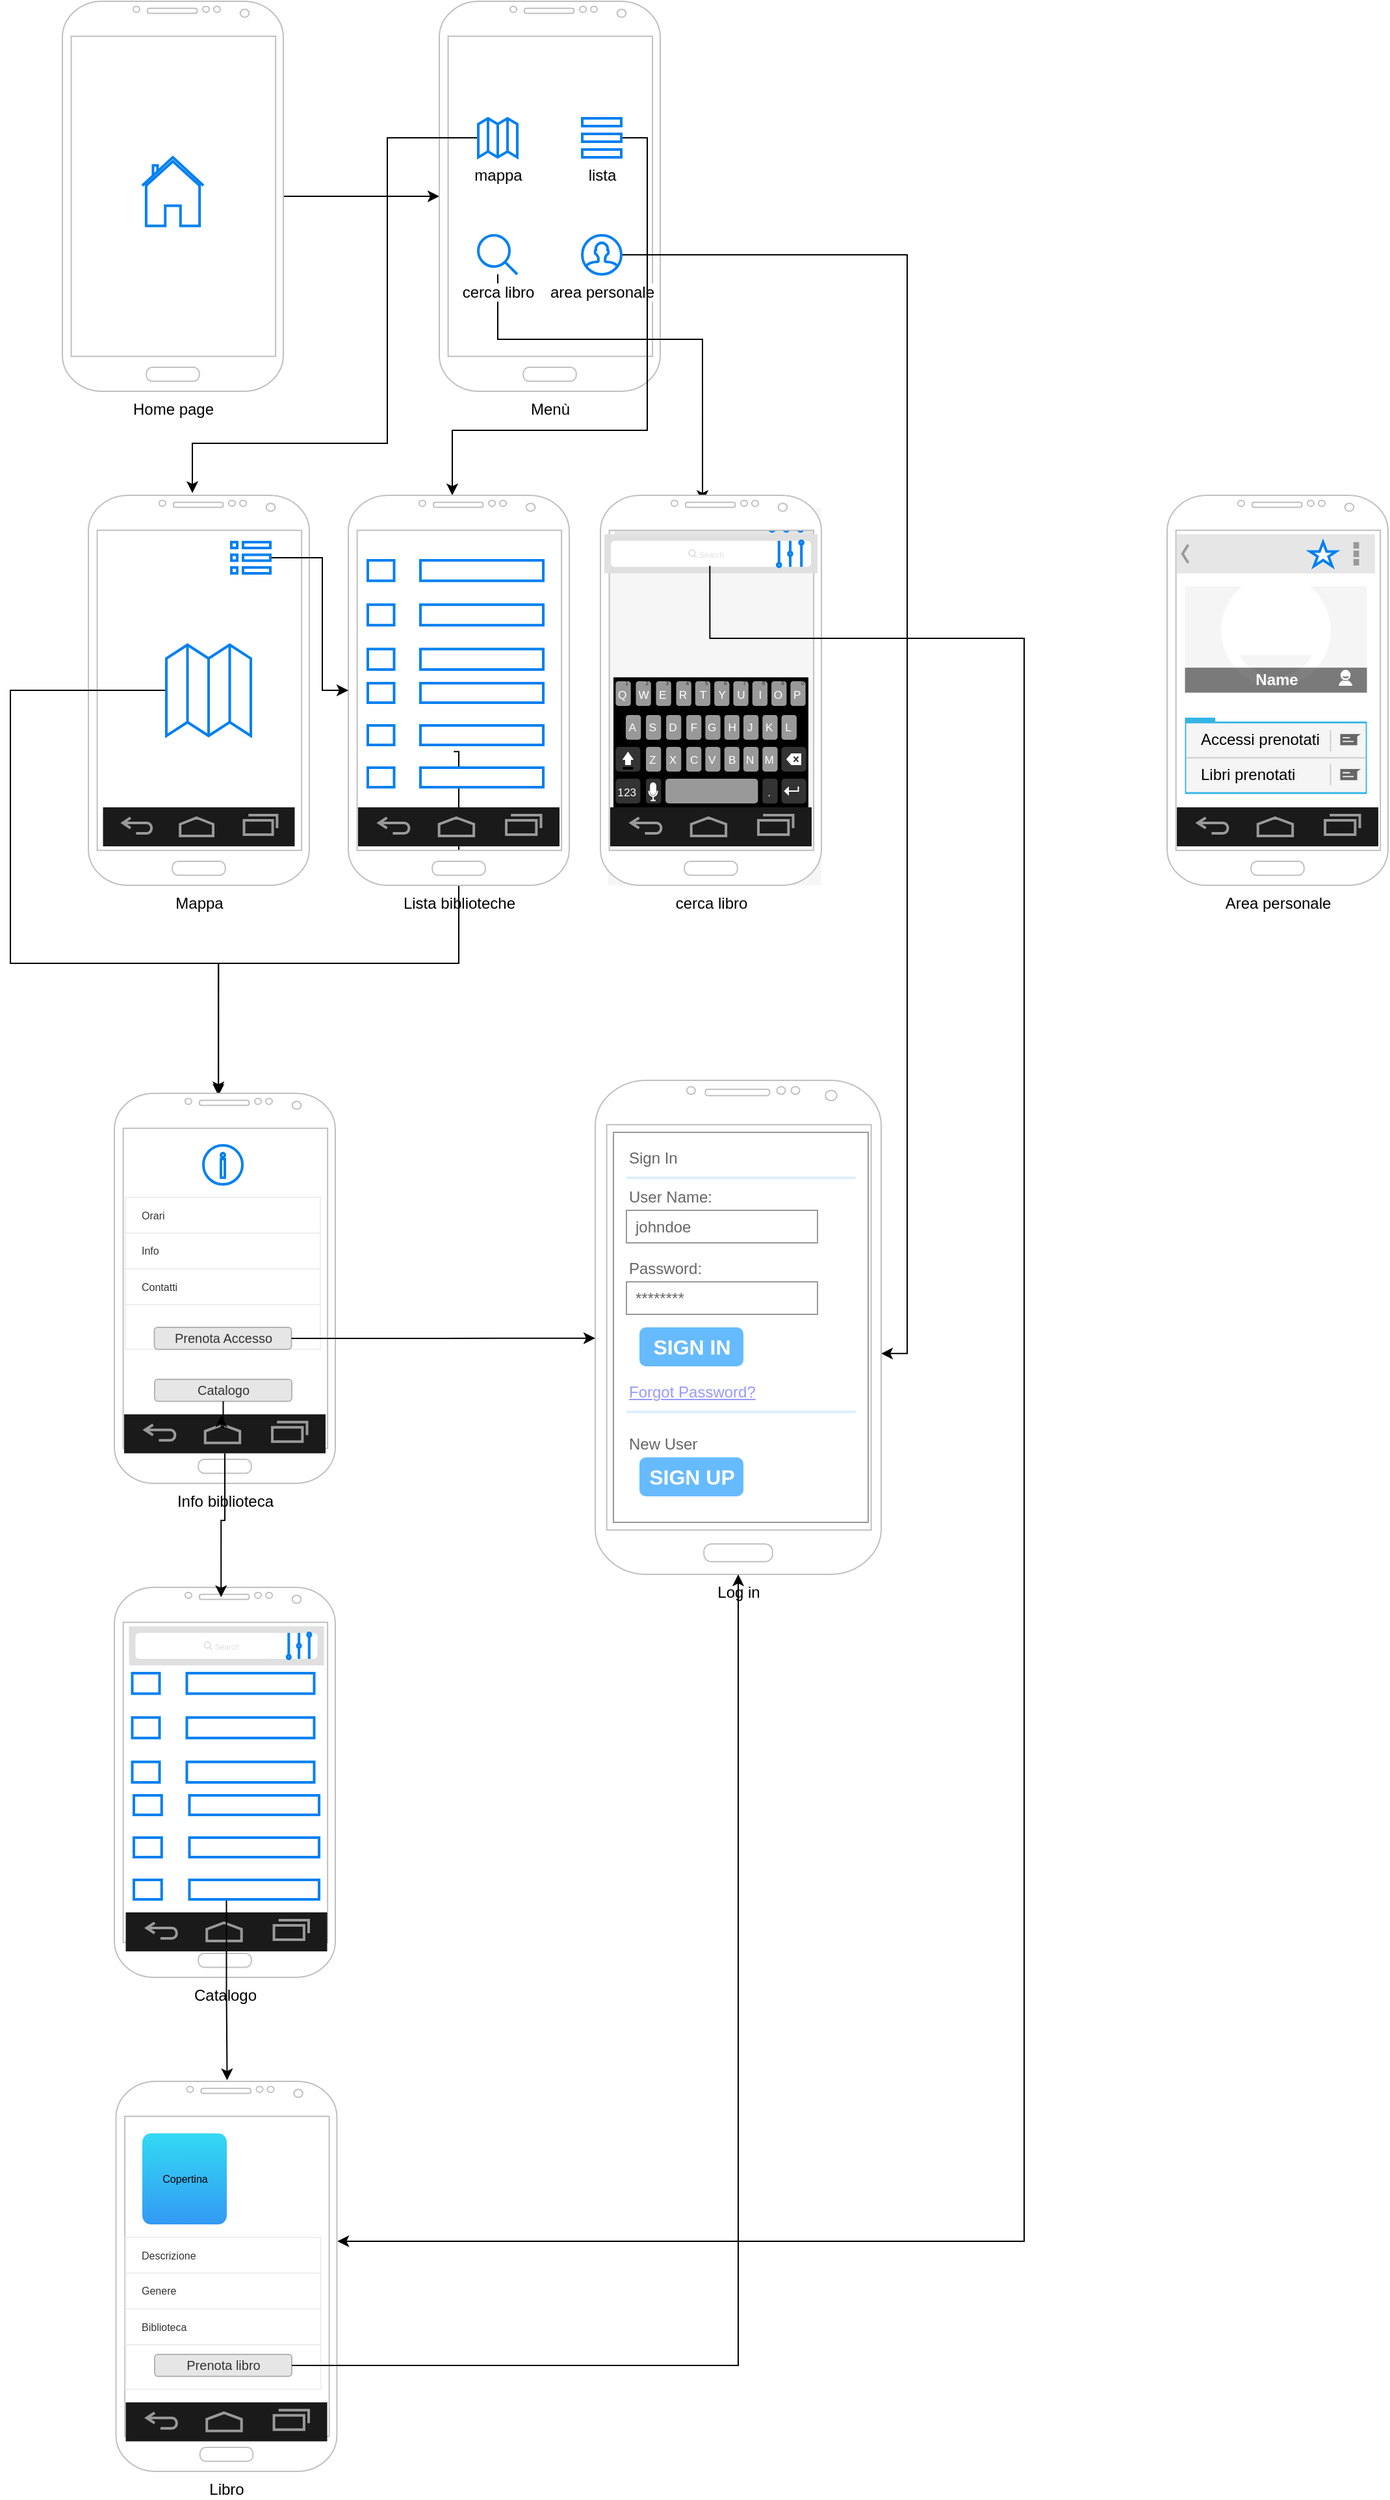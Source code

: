 <mxfile version="14.4.3" type="device"><diagram id="wctJG4H4e0GvvsNLfPng" name="Pagina-1"><mxGraphModel dx="1117" dy="710" grid="1" gridSize="10" guides="1" tooltips="1" connect="1" arrows="1" fold="1" page="1" pageScale="1" pageWidth="827" pageHeight="1169" math="0" shadow="0"><root><mxCell id="0"/><mxCell id="1" parent="0"/><mxCell id="GmPEvQ3RSaTn2T263EHv-5" style="edgeStyle=orthogonalEdgeStyle;rounded=0;orthogonalLoop=1;jettySize=auto;html=1;" edge="1" parent="1" source="GmPEvQ3RSaTn2T263EHv-1" target="GmPEvQ3RSaTn2T263EHv-4"><mxGeometry relative="1" as="geometry"/></mxCell><object label="Home page" placeholders="1" id="GmPEvQ3RSaTn2T263EHv-1"><mxCell style="verticalLabelPosition=bottom;verticalAlign=top;html=1;shadow=0;dashed=0;strokeWidth=1;shape=mxgraph.android.phone2;strokeColor=#c0c0c0;" vertex="1" parent="1"><mxGeometry x="80" y="20" width="170" height="300" as="geometry"/></mxCell></object><object label="Menù" placeholders="1" id="GmPEvQ3RSaTn2T263EHv-4"><mxCell style="verticalLabelPosition=bottom;verticalAlign=top;html=1;shadow=0;dashed=0;strokeWidth=1;shape=mxgraph.android.phone2;strokeColor=#c0c0c0;" vertex="1" parent="1"><mxGeometry x="370" y="20" width="170" height="300" as="geometry"/></mxCell></object><mxCell id="GmPEvQ3RSaTn2T263EHv-23" style="edgeStyle=orthogonalEdgeStyle;rounded=0;orthogonalLoop=1;jettySize=auto;html=1;entryX=0.471;entryY=-0.006;entryDx=0;entryDy=0;entryPerimeter=0;" edge="1" parent="1" source="GmPEvQ3RSaTn2T263EHv-7" target="GmPEvQ3RSaTn2T263EHv-12"><mxGeometry relative="1" as="geometry"><Array as="points"><mxPoint x="330" y="125"/><mxPoint x="330" y="360"/><mxPoint x="180" y="360"/><mxPoint x="180" y="398"/></Array></mxGeometry></mxCell><mxCell id="GmPEvQ3RSaTn2T263EHv-7" value="mappa" style="html=1;verticalLabelPosition=bottom;align=center;labelBackgroundColor=#ffffff;verticalAlign=top;strokeWidth=2;strokeColor=#0080F0;shadow=0;dashed=0;shape=mxgraph.ios7.icons.map;" vertex="1" parent="1"><mxGeometry x="400" y="110" width="30" height="30" as="geometry"/></mxCell><mxCell id="GmPEvQ3RSaTn2T263EHv-8" value="" style="html=1;verticalLabelPosition=bottom;align=center;labelBackgroundColor=#ffffff;verticalAlign=top;strokeWidth=2;strokeColor=#0080F0;shadow=0;dashed=0;shape=mxgraph.ios7.icons.home;" vertex="1" parent="1"><mxGeometry x="141.5" y="140" width="47" height="52.75" as="geometry"/></mxCell><mxCell id="GmPEvQ3RSaTn2T263EHv-161" style="edgeStyle=orthogonalEdgeStyle;rounded=0;orthogonalLoop=1;jettySize=auto;html=1;entryX=1;entryY=0.553;entryDx=0;entryDy=0;entryPerimeter=0;" edge="1" parent="1" source="GmPEvQ3RSaTn2T263EHv-9" target="GmPEvQ3RSaTn2T263EHv-130"><mxGeometry relative="1" as="geometry"><Array as="points"><mxPoint x="730" y="215"/><mxPoint x="730" y="1060"/></Array></mxGeometry></mxCell><mxCell id="GmPEvQ3RSaTn2T263EHv-9" value="area personale" style="html=1;verticalLabelPosition=bottom;align=center;labelBackgroundColor=#ffffff;verticalAlign=top;strokeWidth=2;strokeColor=#0080F0;shadow=0;dashed=0;shape=mxgraph.ios7.icons.user;" vertex="1" parent="1"><mxGeometry x="480" y="200" width="30" height="30" as="geometry"/></mxCell><mxCell id="GmPEvQ3RSaTn2T263EHv-24" style="edgeStyle=orthogonalEdgeStyle;rounded=0;orthogonalLoop=1;jettySize=auto;html=1;" edge="1" parent="1" source="GmPEvQ3RSaTn2T263EHv-10" target="GmPEvQ3RSaTn2T263EHv-15"><mxGeometry relative="1" as="geometry"><Array as="points"><mxPoint x="530" y="125"/><mxPoint x="530" y="350"/><mxPoint x="380" y="350"/></Array></mxGeometry></mxCell><mxCell id="GmPEvQ3RSaTn2T263EHv-10" value="lista" style="html=1;verticalLabelPosition=bottom;align=center;labelBackgroundColor=#ffffff;verticalAlign=top;strokeWidth=2;strokeColor=#0080F0;shadow=0;dashed=0;shape=mxgraph.ios7.icons.options;pointerEvents=1" vertex="1" parent="1"><mxGeometry x="480" y="110" width="30" height="30" as="geometry"/></mxCell><mxCell id="GmPEvQ3RSaTn2T263EHv-102" style="edgeStyle=orthogonalEdgeStyle;rounded=0;orthogonalLoop=1;jettySize=auto;html=1;entryX=0.462;entryY=0.017;entryDx=0;entryDy=0;entryPerimeter=0;" edge="1" parent="1" source="GmPEvQ3RSaTn2T263EHv-11" target="GmPEvQ3RSaTn2T263EHv-14"><mxGeometry relative="1" as="geometry"><Array as="points"><mxPoint x="415" y="280"/><mxPoint x="572" y="280"/></Array></mxGeometry></mxCell><mxCell id="GmPEvQ3RSaTn2T263EHv-11" value="cerca libro" style="html=1;verticalLabelPosition=bottom;align=center;labelBackgroundColor=#ffffff;verticalAlign=top;strokeWidth=2;strokeColor=#0080F0;shadow=0;dashed=0;shape=mxgraph.ios7.icons.looking_glass;" vertex="1" parent="1"><mxGeometry x="400" y="200" width="30" height="30" as="geometry"/></mxCell><object label="Mappa" placeholders="1" id="GmPEvQ3RSaTn2T263EHv-12"><mxCell style="verticalLabelPosition=bottom;verticalAlign=top;html=1;shadow=0;dashed=0;strokeWidth=1;shape=mxgraph.android.phone2;strokeColor=#c0c0c0;" vertex="1" parent="1"><mxGeometry x="100" y="400" width="170" height="300" as="geometry"/></mxCell></object><object label="Area personale" placeholders="1" id="GmPEvQ3RSaTn2T263EHv-13"><mxCell style="verticalLabelPosition=bottom;verticalAlign=top;html=1;shadow=0;dashed=0;strokeWidth=1;shape=mxgraph.android.phone2;strokeColor=#c0c0c0;" vertex="1" parent="1"><mxGeometry x="930" y="400" width="170" height="300" as="geometry"/></mxCell></object><mxCell id="GmPEvQ3RSaTn2T263EHv-115" style="edgeStyle=orthogonalEdgeStyle;rounded=0;orthogonalLoop=1;jettySize=auto;html=1;entryX=0.471;entryY=0.006;entryDx=0;entryDy=0;entryPerimeter=0;exitX=0.49;exitY=0.658;exitDx=0;exitDy=0;exitPerimeter=0;" edge="1" parent="1" source="GmPEvQ3RSaTn2T263EHv-68" target="GmPEvQ3RSaTn2T263EHv-112"><mxGeometry relative="1" as="geometry"><Array as="points"><mxPoint x="385" y="597"/><mxPoint x="385" y="760"/><mxPoint x="200" y="760"/></Array></mxGeometry></mxCell><object label="Lista biblioteche" placeholders="1" id="GmPEvQ3RSaTn2T263EHv-15"><mxCell style="verticalLabelPosition=bottom;verticalAlign=top;html=1;shadow=0;dashed=0;strokeWidth=1;shape=mxgraph.android.phone2;strokeColor=#c0c0c0;" vertex="1" parent="1"><mxGeometry x="300" y="400" width="170" height="300" as="geometry"/></mxCell></object><mxCell id="GmPEvQ3RSaTn2T263EHv-116" style="edgeStyle=orthogonalEdgeStyle;rounded=0;orthogonalLoop=1;jettySize=auto;html=1;entryX=0.471;entryY=0;entryDx=0;entryDy=0;entryPerimeter=0;" edge="1" parent="1" source="GmPEvQ3RSaTn2T263EHv-27" target="GmPEvQ3RSaTn2T263EHv-112"><mxGeometry relative="1" as="geometry"><Array as="points"><mxPoint x="40" y="550"/><mxPoint x="40" y="760"/><mxPoint x="200" y="760"/></Array></mxGeometry></mxCell><mxCell id="GmPEvQ3RSaTn2T263EHv-27" value="" style="html=1;verticalLabelPosition=bottom;align=center;labelBackgroundColor=#ffffff;verticalAlign=top;strokeWidth=2;strokeColor=#0080F0;shadow=0;dashed=0;shape=mxgraph.ios7.icons.map;" vertex="1" parent="1"><mxGeometry x="160" y="515" width="65" height="70" as="geometry"/></mxCell><mxCell id="GmPEvQ3RSaTn2T263EHv-29" value="" style="verticalLabelPosition=bottom;verticalAlign=top;html=1;shadow=0;dashed=0;strokeWidth=2;shape=mxgraph.android.navigation_bar_1;fillColor=#1A1A1A;strokeColor=#999999;" vertex="1" parent="1"><mxGeometry x="111.25" y="640" width="147.5" height="30" as="geometry"/></mxCell><mxCell id="GmPEvQ3RSaTn2T263EHv-30" value="" style="verticalLabelPosition=bottom;verticalAlign=top;html=1;shadow=0;dashed=0;strokeWidth=2;shape=mxgraph.android.navigation_bar_1;fillColor=#1A1A1A;strokeColor=#999999;" vertex="1" parent="1"><mxGeometry x="937.5" y="640" width="155" height="30" as="geometry"/></mxCell><mxCell id="GmPEvQ3RSaTn2T263EHv-32" value="" style="verticalLabelPosition=bottom;verticalAlign=top;html=1;shadow=0;dashed=0;strokeWidth=2;shape=mxgraph.android.navigation_bar_1;fillColor=#1A1A1A;strokeColor=#999999;" vertex="1" parent="1"><mxGeometry x="307.5" y="640" width="155" height="30" as="geometry"/></mxCell><mxCell id="GmPEvQ3RSaTn2T263EHv-45" value="" style="strokeWidth=1;html=1;shadow=0;dashed=0;shape=mxgraph.android.quick_contact;" vertex="1" parent="1"><mxGeometry x="943.75" y="470" width="140" height="160" as="geometry"/></mxCell><mxCell id="GmPEvQ3RSaTn2T263EHv-46" value="Name" style="strokeWidth=1;html=1;shadow=0;dashed=0;shape=mxgraph.android.anchor;rSize=0;fontStyle=1;fontColor=#FFFFFF;" vertex="1" parent="GmPEvQ3RSaTn2T263EHv-45"><mxGeometry y="63.03" width="140" height="17.455" as="geometry"/></mxCell><mxCell id="GmPEvQ3RSaTn2T263EHv-47" value="Accessi prenotati" style="strokeWidth=1;html=1;shadow=0;dashed=0;shape=mxgraph.android.anchor;rSize=0;align=left;spacingLeft=10;" vertex="1" parent="GmPEvQ3RSaTn2T263EHv-45"><mxGeometry y="104.727" width="112" height="27.152" as="geometry"/></mxCell><mxCell id="GmPEvQ3RSaTn2T263EHv-48" value="Libri prenotati" style="strokeWidth=1;html=1;shadow=0;dashed=0;shape=mxgraph.android.anchor;rSize=0;align=left;spacingLeft=10;" vertex="1" parent="GmPEvQ3RSaTn2T263EHv-45"><mxGeometry y="131.879" width="112" height="27.152" as="geometry"/></mxCell><mxCell id="GmPEvQ3RSaTn2T263EHv-55" value="" style="strokeWidth=1;html=1;shadow=0;dashed=0;shape=mxgraph.android.action_bar;fillColor=#E6E6E6;strokeColor=#c0c0c0;strokeWidth=2;" vertex="1" parent="1"><mxGeometry x="937.5" y="430" width="152.5" height="30" as="geometry"/></mxCell><mxCell id="GmPEvQ3RSaTn2T263EHv-60" value="" style="shape=rect;fillColor=#F6F6F6;strokeColor=none;" vertex="1" parent="1"><mxGeometry x="500" y="410" width="164" height="290" as="geometry"/></mxCell><mxCell id="GmPEvQ3RSaTn2T263EHv-61" value="" style="html=1;strokeWidth=1;shadow=0;dashed=0;shape=mxgraph.ios7ui.marginRect;rx=3;ry=3;rectMargin=5;fillColor=#E4E4E4;strokeColor=none;" vertex="1" parent="GmPEvQ3RSaTn2T263EHv-60"><mxGeometry width="164" height="30" as="geometry"/></mxCell><mxCell id="GmPEvQ3RSaTn2T263EHv-62" value="Search" style="shape=mxgraph.ios7.icons.looking_glass;strokeColor=#878789;fillColor=none;fontColor=#878789;labelPosition=right;verticalLabelPosition=middle;align=left;verticalAlign=middle;fontSize=6;fontStyle=0;spacingTop=2;" vertex="1" parent="GmPEvQ3RSaTn2T263EHv-60"><mxGeometry x="0.5" y="0.5" width="6" height="6" relative="1" as="geometry"><mxPoint x="-17" y="-3" as="offset"/></mxGeometry></mxCell><mxCell id="GmPEvQ3RSaTn2T263EHv-65" value="" style="html=1;verticalLabelPosition=bottom;align=center;labelBackgroundColor=#ffffff;verticalAlign=top;strokeWidth=2;strokeColor=#0080F0;shadow=0;dashed=0;shape=mxgraph.ios7.icons.page_navigation;pointerEvents=1" vertex="1" parent="GmPEvQ3RSaTn2T263EHv-60"><mxGeometry x="124" y="13" width="26" height="4.8" as="geometry"/></mxCell><object label="cerca libro" placeholders="1" id="GmPEvQ3RSaTn2T263EHv-14"><mxCell style="verticalLabelPosition=bottom;verticalAlign=top;html=1;shadow=0;dashed=0;strokeWidth=1;shape=mxgraph.android.phone2;strokeColor=#c0c0c0;" vertex="1" parent="GmPEvQ3RSaTn2T263EHv-60"><mxGeometry x="-6" y="-10" width="170" height="300" as="geometry"/></mxCell></object><mxCell id="GmPEvQ3RSaTn2T263EHv-31" value="" style="verticalLabelPosition=bottom;verticalAlign=top;html=1;shadow=0;dashed=0;strokeWidth=2;shape=mxgraph.android.navigation_bar_1;fillColor=#1A1A1A;strokeColor=#999999;" vertex="1" parent="GmPEvQ3RSaTn2T263EHv-60"><mxGeometry x="1.5" y="230" width="155" height="30" as="geometry"/></mxCell><mxCell id="GmPEvQ3RSaTn2T263EHv-59" value="" style="verticalLabelPosition=bottom;verticalAlign=top;html=1;shadow=0;dashed=0;strokeWidth=1;shape=mxgraph.android.keyboard;" vertex="1" parent="GmPEvQ3RSaTn2T263EHv-60"><mxGeometry x="4" y="130" width="150" height="100" as="geometry"/></mxCell><mxCell id="GmPEvQ3RSaTn2T263EHv-103" value="" style="shape=rect;fillColor=#e0e0e0;strokeColor=none;" vertex="1" parent="GmPEvQ3RSaTn2T263EHv-60"><mxGeometry x="-3" y="20" width="164" height="30" as="geometry"/></mxCell><mxCell id="GmPEvQ3RSaTn2T263EHv-104" value="" style="html=1;strokeWidth=1;shadow=0;dashed=0;shape=mxgraph.ios7ui.marginRect;rx=3;ry=3;rectMargin=5;strokeColor=none;" vertex="1" parent="GmPEvQ3RSaTn2T263EHv-103"><mxGeometry width="164" height="30" as="geometry"/></mxCell><mxCell id="GmPEvQ3RSaTn2T263EHv-105" value="Search" style="shape=mxgraph.ios7.icons.looking_glass;strokeColor=#e0e0e0;fillColor=none;fontColor=#e0e0e0;labelPosition=right;verticalLabelPosition=middle;align=left;verticalAlign=middle;fontSize=6;fontStyle=0;spacingTop=2;" vertex="1" parent="GmPEvQ3RSaTn2T263EHv-103"><mxGeometry x="0.5" y="0.5" width="6" height="6" relative="1" as="geometry"><mxPoint x="-17" y="-3" as="offset"/></mxGeometry></mxCell><mxCell id="GmPEvQ3RSaTn2T263EHv-107" value="" style="html=1;verticalLabelPosition=bottom;align=center;labelBackgroundColor=#ffffff;verticalAlign=top;strokeWidth=2;strokeColor=#0080F0;shadow=0;dashed=0;shape=mxgraph.ios7.icons.volume;pointerEvents=1" vertex="1" parent="GmPEvQ3RSaTn2T263EHv-103"><mxGeometry x="133" y="5" width="20" height="20" as="geometry"/></mxCell><mxCell id="GmPEvQ3RSaTn2T263EHv-113" style="edgeStyle=orthogonalEdgeStyle;rounded=0;orthogonalLoop=1;jettySize=auto;html=1;" edge="1" parent="1" source="GmPEvQ3RSaTn2T263EHv-66" target="GmPEvQ3RSaTn2T263EHv-15"><mxGeometry relative="1" as="geometry"><Array as="points"><mxPoint x="280" y="448"/><mxPoint x="280" y="550"/></Array></mxGeometry></mxCell><mxCell id="GmPEvQ3RSaTn2T263EHv-66" value="" style="html=1;verticalLabelPosition=bottom;align=center;labelBackgroundColor=#ffffff;verticalAlign=top;strokeWidth=2;strokeColor=#0080F0;shadow=0;dashed=0;shape=mxgraph.ios7.icons.preferences;pointerEvents=1" vertex="1" parent="1"><mxGeometry x="210" y="436" width="30" height="24" as="geometry"/></mxCell><mxCell id="GmPEvQ3RSaTn2T263EHv-67" value="" style="html=1;verticalLabelPosition=bottom;align=center;labelBackgroundColor=#ffffff;verticalAlign=top;strokeWidth=2;strokeColor=#0080F0;shadow=0;dashed=0;shape=mxgraph.ios7.icons.preferences;pointerEvents=1" vertex="1" parent="1"><mxGeometry x="315" y="450" width="135" height="84" as="geometry"/></mxCell><mxCell id="GmPEvQ3RSaTn2T263EHv-68" value="" style="html=1;verticalLabelPosition=bottom;align=center;labelBackgroundColor=#ffffff;verticalAlign=top;strokeWidth=2;strokeColor=#0080F0;shadow=0;dashed=0;shape=mxgraph.ios7.icons.preferences;pointerEvents=1" vertex="1" parent="1"><mxGeometry x="315" y="544.5" width="135" height="80" as="geometry"/></mxCell><object label="Catalogo" placeholders="1" id="GmPEvQ3RSaTn2T263EHv-82"><mxCell style="verticalLabelPosition=bottom;verticalAlign=top;html=1;shadow=0;dashed=0;strokeWidth=1;shape=mxgraph.android.phone2;strokeColor=#c0c0c0;" vertex="1" parent="1"><mxGeometry x="120" y="1240" width="170" height="300" as="geometry"/></mxCell></object><mxCell id="GmPEvQ3RSaTn2T263EHv-87" value="" style="verticalLabelPosition=bottom;verticalAlign=top;html=1;shadow=0;dashed=0;strokeWidth=2;shape=mxgraph.android.navigation_bar_1;fillColor=#1A1A1A;strokeColor=#999999;" vertex="1" parent="1"><mxGeometry x="128.75" y="1490" width="155" height="30" as="geometry"/></mxCell><mxCell id="GmPEvQ3RSaTn2T263EHv-99" value="" style="html=1;verticalLabelPosition=bottom;align=center;labelBackgroundColor=#ffffff;verticalAlign=top;strokeWidth=2;strokeColor=#0080F0;shadow=0;dashed=0;shape=mxgraph.ios7.icons.preferences;pointerEvents=1" vertex="1" parent="1"><mxGeometry x="133.75" y="1306" width="140" height="84" as="geometry"/></mxCell><mxCell id="GmPEvQ3RSaTn2T263EHv-155" style="edgeStyle=orthogonalEdgeStyle;rounded=0;orthogonalLoop=1;jettySize=auto;html=1;entryX=0.503;entryY=-0.003;entryDx=0;entryDy=0;entryPerimeter=0;" edge="1" parent="1" source="GmPEvQ3RSaTn2T263EHv-100" target="GmPEvQ3RSaTn2T263EHv-144"><mxGeometry relative="1" as="geometry"/></mxCell><mxCell id="GmPEvQ3RSaTn2T263EHv-100" value="" style="html=1;verticalLabelPosition=bottom;align=center;labelBackgroundColor=#ffffff;verticalAlign=top;strokeWidth=2;strokeColor=#0080F0;shadow=0;dashed=0;shape=mxgraph.ios7.icons.preferences;pointerEvents=1" vertex="1" parent="1"><mxGeometry x="135" y="1400" width="142.5" height="80" as="geometry"/></mxCell><mxCell id="GmPEvQ3RSaTn2T263EHv-108" value="" style="shape=rect;fillColor=#e0e0e0;strokeColor=none;" vertex="1" parent="1"><mxGeometry x="131.25" y="1270" width="150" height="30" as="geometry"/></mxCell><mxCell id="GmPEvQ3RSaTn2T263EHv-109" value="" style="html=1;strokeWidth=1;shadow=0;dashed=0;shape=mxgraph.ios7ui.marginRect;rx=3;ry=3;rectMargin=5;strokeColor=none;" vertex="1" parent="GmPEvQ3RSaTn2T263EHv-108"><mxGeometry width="150" height="30" as="geometry"/></mxCell><mxCell id="GmPEvQ3RSaTn2T263EHv-110" value="Search" style="shape=mxgraph.ios7.icons.looking_glass;strokeColor=#e0e0e0;fillColor=none;fontColor=#e0e0e0;labelPosition=right;verticalLabelPosition=middle;align=left;verticalAlign=middle;fontSize=6;fontStyle=0;spacingTop=2;" vertex="1" parent="GmPEvQ3RSaTn2T263EHv-108"><mxGeometry x="0.5" y="0.5" width="6" height="6" relative="1" as="geometry"><mxPoint x="-17" y="-3" as="offset"/></mxGeometry></mxCell><mxCell id="GmPEvQ3RSaTn2T263EHv-111" value="" style="html=1;verticalLabelPosition=bottom;align=center;labelBackgroundColor=#ffffff;verticalAlign=top;strokeWidth=2;strokeColor=#0080F0;shadow=0;dashed=0;shape=mxgraph.ios7.icons.volume;pointerEvents=1" vertex="1" parent="GmPEvQ3RSaTn2T263EHv-108"><mxGeometry x="121.646" y="5" width="18.293" height="20" as="geometry"/></mxCell><object label="Info biblioteca" placeholders="1" id="GmPEvQ3RSaTn2T263EHv-112"><mxCell style="verticalLabelPosition=bottom;verticalAlign=top;html=1;shadow=0;dashed=0;strokeWidth=1;shape=mxgraph.android.phone2;strokeColor=#c0c0c0;" vertex="1" parent="1"><mxGeometry x="120" y="860" width="170" height="300" as="geometry"/></mxCell></object><mxCell id="GmPEvQ3RSaTn2T263EHv-117" value="" style="html=1;verticalLabelPosition=bottom;align=center;labelBackgroundColor=#ffffff;verticalAlign=top;strokeWidth=2;strokeColor=#0080F0;shadow=0;dashed=0;shape=mxgraph.ios7.icons.info;" vertex="1" parent="1"><mxGeometry x="188.5" y="900" width="30" height="30" as="geometry"/></mxCell><mxCell id="GmPEvQ3RSaTn2T263EHv-119" style="edgeStyle=orthogonalEdgeStyle;rounded=0;orthogonalLoop=1;jettySize=auto;html=1;entryX=0.483;entryY=0.025;entryDx=0;entryDy=0;entryPerimeter=0;" edge="1" parent="1" source="GmPEvQ3RSaTn2T263EHv-126" target="GmPEvQ3RSaTn2T263EHv-82"><mxGeometry relative="1" as="geometry"/></mxCell><mxCell id="GmPEvQ3RSaTn2T263EHv-118" value="Catalogo" style="rounded=1;html=1;shadow=0;dashed=0;whiteSpace=wrap;fontSize=10;fillColor=#E6E6E6;align=center;strokeColor=#B3B3B3;fontColor=#333333;" vertex="1" parent="1"><mxGeometry x="151" y="1080" width="105.5" height="16.88" as="geometry"/></mxCell><mxCell id="GmPEvQ3RSaTn2T263EHv-120" value="" style="strokeWidth=1;html=1;shadow=0;dashed=0;shape=mxgraph.android.rrect;rSize=0;strokeColor=#eeeeee;fillColor=#ffffff;gradientColor=none;" vertex="1" parent="1"><mxGeometry x="128.5" y="940" width="150" height="116.88" as="geometry"/></mxCell><mxCell id="GmPEvQ3RSaTn2T263EHv-121" value="Orari" style="strokeColor=inherit;fillColor=inherit;gradientColor=inherit;strokeWidth=1;html=1;shadow=0;dashed=0;shape=mxgraph.android.rrect;rSize=0;align=left;spacingLeft=10;fontSize=8;fontColor=#333333;" vertex="1" parent="GmPEvQ3RSaTn2T263EHv-120"><mxGeometry width="150" height="27.5" as="geometry"/></mxCell><mxCell id="GmPEvQ3RSaTn2T263EHv-122" value="Info" style="strokeColor=inherit;fillColor=inherit;gradientColor=inherit;strokeWidth=1;html=1;shadow=0;dashed=0;shape=mxgraph.android.rrect;rSize=0;align=left;spacingLeft=10;fontSize=8;fontColor=#333333;" vertex="1" parent="GmPEvQ3RSaTn2T263EHv-120"><mxGeometry y="27.5" width="150" height="27.5" as="geometry"/></mxCell><mxCell id="GmPEvQ3RSaTn2T263EHv-123" value="Contatti" style="strokeColor=inherit;fillColor=inherit;gradientColor=inherit;strokeWidth=1;html=1;shadow=0;dashed=0;shape=mxgraph.android.rrect;rSize=0;align=left;spacingLeft=10;fontSize=8;fontColor=#333333;" vertex="1" parent="GmPEvQ3RSaTn2T263EHv-120"><mxGeometry y="55.0" width="150" height="27.5" as="geometry"/></mxCell><mxCell id="GmPEvQ3RSaTn2T263EHv-125" value="Prenota Accesso" style="rounded=1;html=1;shadow=0;dashed=0;whiteSpace=wrap;fontSize=10;fillColor=#E6E6E6;align=center;strokeColor=#B3B3B3;fontColor=#333333;" vertex="1" parent="GmPEvQ3RSaTn2T263EHv-120"><mxGeometry x="22.25" y="100" width="105.5" height="16.88" as="geometry"/></mxCell><mxCell id="GmPEvQ3RSaTn2T263EHv-126" value="" style="verticalLabelPosition=bottom;verticalAlign=top;html=1;shadow=0;dashed=0;strokeWidth=2;shape=mxgraph.android.navigation_bar_1;fillColor=#1A1A1A;strokeColor=#999999;" vertex="1" parent="1"><mxGeometry x="127.5" y="1106.88" width="155" height="30" as="geometry"/></mxCell><mxCell id="GmPEvQ3RSaTn2T263EHv-127" style="edgeStyle=orthogonalEdgeStyle;rounded=0;orthogonalLoop=1;jettySize=auto;html=1;entryX=0.483;entryY=0.025;entryDx=0;entryDy=0;entryPerimeter=0;" edge="1" parent="1" source="GmPEvQ3RSaTn2T263EHv-118" target="GmPEvQ3RSaTn2T263EHv-126"><mxGeometry relative="1" as="geometry"><mxPoint x="205" y="1106.88" as="sourcePoint"/><mxPoint x="202.11" y="1247.5" as="targetPoint"/></mxGeometry></mxCell><object label="Log in" placeholders="1" id="GmPEvQ3RSaTn2T263EHv-130"><mxCell style="verticalLabelPosition=bottom;verticalAlign=top;html=1;shadow=0;dashed=0;strokeWidth=1;shape=mxgraph.android.phone2;strokeColor=#c0c0c0;" vertex="1" parent="1"><mxGeometry x="490" y="850" width="220" height="380" as="geometry"/></mxCell></object><mxCell id="GmPEvQ3RSaTn2T263EHv-131" value="" style="strokeWidth=1;shadow=0;dashed=0;align=center;html=1;shape=mxgraph.mockup.forms.rrect;rSize=0;strokeColor=#999999;fillColor=#ffffff;" vertex="1" parent="1"><mxGeometry x="504" y="890" width="196" height="300" as="geometry"/></mxCell><mxCell id="GmPEvQ3RSaTn2T263EHv-132" value="Sign In" style="strokeWidth=1;shadow=0;dashed=0;align=center;html=1;shape=mxgraph.mockup.forms.anchor;fontSize=12;fontColor=#666666;align=left;resizeWidth=1;spacingLeft=0;" vertex="1" parent="GmPEvQ3RSaTn2T263EHv-131"><mxGeometry width="98.0" height="20" relative="1" as="geometry"><mxPoint x="10" y="10" as="offset"/></mxGeometry></mxCell><mxCell id="GmPEvQ3RSaTn2T263EHv-133" value="" style="shape=line;strokeColor=#ddeeff;strokeWidth=2;html=1;resizeWidth=1;" vertex="1" parent="GmPEvQ3RSaTn2T263EHv-131"><mxGeometry width="176.4" height="10" relative="1" as="geometry"><mxPoint x="10" y="30" as="offset"/></mxGeometry></mxCell><mxCell id="GmPEvQ3RSaTn2T263EHv-134" value="User Name:" style="strokeWidth=1;shadow=0;dashed=0;align=center;html=1;shape=mxgraph.mockup.forms.anchor;fontSize=12;fontColor=#666666;align=left;resizeWidth=1;spacingLeft=0;" vertex="1" parent="GmPEvQ3RSaTn2T263EHv-131"><mxGeometry width="98.0" height="20" relative="1" as="geometry"><mxPoint x="10" y="40" as="offset"/></mxGeometry></mxCell><mxCell id="GmPEvQ3RSaTn2T263EHv-135" value="johndoe" style="strokeWidth=1;shadow=0;dashed=0;align=center;html=1;shape=mxgraph.mockup.forms.rrect;rSize=0;strokeColor=#999999;fontColor=#666666;align=left;spacingLeft=5;resizeWidth=1;" vertex="1" parent="GmPEvQ3RSaTn2T263EHv-131"><mxGeometry width="147" height="25" relative="1" as="geometry"><mxPoint x="10" y="60" as="offset"/></mxGeometry></mxCell><mxCell id="GmPEvQ3RSaTn2T263EHv-136" value="Password:" style="strokeWidth=1;shadow=0;dashed=0;align=center;html=1;shape=mxgraph.mockup.forms.anchor;fontSize=12;fontColor=#666666;align=left;resizeWidth=1;spacingLeft=0;" vertex="1" parent="GmPEvQ3RSaTn2T263EHv-131"><mxGeometry width="98.0" height="20" relative="1" as="geometry"><mxPoint x="10" y="95" as="offset"/></mxGeometry></mxCell><mxCell id="GmPEvQ3RSaTn2T263EHv-137" value="********" style="strokeWidth=1;shadow=0;dashed=0;align=center;html=1;shape=mxgraph.mockup.forms.rrect;rSize=0;strokeColor=#999999;fontColor=#666666;align=left;spacingLeft=5;resizeWidth=1;" vertex="1" parent="GmPEvQ3RSaTn2T263EHv-131"><mxGeometry width="147" height="25" relative="1" as="geometry"><mxPoint x="10" y="115" as="offset"/></mxGeometry></mxCell><mxCell id="GmPEvQ3RSaTn2T263EHv-138" value="SIGN IN" style="strokeWidth=1;shadow=0;dashed=0;align=center;html=1;shape=mxgraph.mockup.forms.rrect;rSize=5;strokeColor=none;fontColor=#ffffff;fillColor=#66bbff;fontSize=16;fontStyle=1;" vertex="1" parent="GmPEvQ3RSaTn2T263EHv-131"><mxGeometry y="1" width="80" height="30" relative="1" as="geometry"><mxPoint x="20" y="-150" as="offset"/></mxGeometry></mxCell><mxCell id="GmPEvQ3RSaTn2T263EHv-139" value="Forgot Password?" style="strokeWidth=1;shadow=0;dashed=0;align=center;html=1;shape=mxgraph.mockup.forms.anchor;fontSize=12;fontColor=#9999ff;align=left;spacingLeft=0;fontStyle=4;resizeWidth=1;" vertex="1" parent="GmPEvQ3RSaTn2T263EHv-131"><mxGeometry y="1" width="147" height="20" relative="1" as="geometry"><mxPoint x="10" y="-110" as="offset"/></mxGeometry></mxCell><mxCell id="GmPEvQ3RSaTn2T263EHv-140" value="" style="shape=line;strokeColor=#ddeeff;strokeWidth=2;html=1;resizeWidth=1;" vertex="1" parent="GmPEvQ3RSaTn2T263EHv-131"><mxGeometry y="1" width="176.4" height="10" relative="1" as="geometry"><mxPoint x="10" y="-90" as="offset"/></mxGeometry></mxCell><mxCell id="GmPEvQ3RSaTn2T263EHv-141" value="New User" style="strokeWidth=1;shadow=0;dashed=0;align=center;html=1;shape=mxgraph.mockup.forms.anchor;fontSize=12;fontColor=#666666;align=left;spacingLeft=0;resizeWidth=1;" vertex="1" parent="GmPEvQ3RSaTn2T263EHv-131"><mxGeometry y="1" width="147" height="20" relative="1" as="geometry"><mxPoint x="10" y="-70" as="offset"/></mxGeometry></mxCell><mxCell id="GmPEvQ3RSaTn2T263EHv-142" value="SIGN UP" style="strokeWidth=1;shadow=0;dashed=0;align=center;html=1;shape=mxgraph.mockup.forms.rrect;rSize=5;strokeColor=none;fontColor=#ffffff;fillColor=#66bbff;fontSize=16;fontStyle=1;" vertex="1" parent="GmPEvQ3RSaTn2T263EHv-131"><mxGeometry y="1" width="80" height="30" relative="1" as="geometry"><mxPoint x="20" y="-50" as="offset"/></mxGeometry></mxCell><mxCell id="GmPEvQ3RSaTn2T263EHv-143" value="" style="html=1;verticalLabelPosition=bottom;align=center;labelBackgroundColor=#ffffff;verticalAlign=top;strokeWidth=2;strokeColor=#0080F0;shadow=0;dashed=0;shape=mxgraph.ios7.icons.star;" vertex="1" parent="1"><mxGeometry x="1040" y="436" width="20" height="18.5" as="geometry"/></mxCell><object label="Libro" placeholders="1" id="GmPEvQ3RSaTn2T263EHv-144"><mxCell style="verticalLabelPosition=bottom;verticalAlign=top;html=1;shadow=0;dashed=0;strokeWidth=1;shape=mxgraph.android.phone2;strokeColor=#c0c0c0;" vertex="1" parent="1"><mxGeometry x="121.25" y="1620" width="170" height="300" as="geometry"/></mxCell></object><mxCell id="GmPEvQ3RSaTn2T263EHv-147" value="" style="strokeWidth=1;html=1;shadow=0;dashed=0;shape=mxgraph.android.rrect;rSize=0;strokeColor=#eeeeee;fillColor=#ffffff;gradientColor=none;" vertex="1" parent="1"><mxGeometry x="128.75" y="1740" width="150" height="116.88" as="geometry"/></mxCell><mxCell id="GmPEvQ3RSaTn2T263EHv-148" value="Descrizione" style="strokeColor=inherit;fillColor=inherit;gradientColor=inherit;strokeWidth=1;html=1;shadow=0;dashed=0;shape=mxgraph.android.rrect;rSize=0;align=left;spacingLeft=10;fontSize=8;fontColor=#333333;" vertex="1" parent="GmPEvQ3RSaTn2T263EHv-147"><mxGeometry width="150" height="27.5" as="geometry"/></mxCell><mxCell id="GmPEvQ3RSaTn2T263EHv-149" value="Genere" style="strokeColor=inherit;fillColor=inherit;gradientColor=inherit;strokeWidth=1;html=1;shadow=0;dashed=0;shape=mxgraph.android.rrect;rSize=0;align=left;spacingLeft=10;fontSize=8;fontColor=#333333;" vertex="1" parent="GmPEvQ3RSaTn2T263EHv-147"><mxGeometry y="27.5" width="150" height="27.5" as="geometry"/></mxCell><mxCell id="GmPEvQ3RSaTn2T263EHv-150" value="Biblioteca" style="strokeColor=inherit;fillColor=inherit;gradientColor=inherit;strokeWidth=1;html=1;shadow=0;dashed=0;shape=mxgraph.android.rrect;rSize=0;align=left;spacingLeft=10;fontSize=8;fontColor=#333333;" vertex="1" parent="GmPEvQ3RSaTn2T263EHv-147"><mxGeometry y="55.0" width="150" height="27.5" as="geometry"/></mxCell><mxCell id="GmPEvQ3RSaTn2T263EHv-151" value="Prenota libro" style="rounded=1;html=1;shadow=0;dashed=0;whiteSpace=wrap;fontSize=10;fillColor=#E6E6E6;align=center;strokeColor=#B3B3B3;fontColor=#333333;" vertex="1" parent="GmPEvQ3RSaTn2T263EHv-147"><mxGeometry x="22.25" y="90" width="105.5" height="16.88" as="geometry"/></mxCell><mxCell id="GmPEvQ3RSaTn2T263EHv-152" value="" style="verticalLabelPosition=bottom;verticalAlign=top;html=1;shadow=0;dashed=0;strokeWidth=2;shape=mxgraph.android.navigation_bar_1;fillColor=#1A1A1A;strokeColor=#999999;" vertex="1" parent="1"><mxGeometry x="128.75" y="1866.88" width="155" height="30" as="geometry"/></mxCell><mxCell id="GmPEvQ3RSaTn2T263EHv-158" value="Copertina" style="html=1;strokeWidth=1;shadow=0;dashed=0;shape=mxgraph.ios7ui.icon;fontSize=8;buttonText=;whiteSpace=wrap;align=center;opacity=80;" vertex="1" parent="1"><mxGeometry x="141.5" y="1660" width="65" height="70" as="geometry"/></mxCell><mxCell id="GmPEvQ3RSaTn2T263EHv-159" style="edgeStyle=orthogonalEdgeStyle;rounded=0;orthogonalLoop=1;jettySize=auto;html=1;entryX=0;entryY=0.522;entryDx=0;entryDy=0;entryPerimeter=0;" edge="1" parent="1" source="GmPEvQ3RSaTn2T263EHv-125" target="GmPEvQ3RSaTn2T263EHv-130"><mxGeometry relative="1" as="geometry"/></mxCell><mxCell id="GmPEvQ3RSaTn2T263EHv-160" style="edgeStyle=orthogonalEdgeStyle;rounded=0;orthogonalLoop=1;jettySize=auto;html=1;" edge="1" parent="1" source="GmPEvQ3RSaTn2T263EHv-151" target="GmPEvQ3RSaTn2T263EHv-130"><mxGeometry relative="1" as="geometry"/></mxCell><mxCell id="GmPEvQ3RSaTn2T263EHv-164" style="edgeStyle=orthogonalEdgeStyle;rounded=0;orthogonalLoop=1;jettySize=auto;html=1;entryX=1.002;entryY=0.41;entryDx=0;entryDy=0;entryPerimeter=0;exitX=0.495;exitY=0.81;exitDx=0;exitDy=0;exitPerimeter=0;" edge="1" parent="1" source="GmPEvQ3RSaTn2T263EHv-104" target="GmPEvQ3RSaTn2T263EHv-144"><mxGeometry relative="1" as="geometry"><Array as="points"><mxPoint x="578" y="510"/><mxPoint x="820" y="510"/><mxPoint x="820" y="1743"/></Array></mxGeometry></mxCell></root></mxGraphModel></diagram></mxfile>